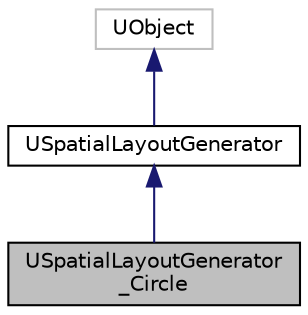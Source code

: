 digraph "USpatialLayoutGenerator_Circle"
{
  edge [fontname="Helvetica",fontsize="10",labelfontname="Helvetica",labelfontsize="10"];
  node [fontname="Helvetica",fontsize="10",shape=record];
  Node1 [label="USpatialLayoutGenerator\l_Circle",height=0.2,width=0.4,color="black", fillcolor="grey75", style="filled", fontcolor="black"];
  Node2 -> Node1 [dir="back",color="midnightblue",fontsize="10",style="solid",fontname="Helvetica"];
  Node2 [label="USpatialLayoutGenerator",height=0.2,width=0.4,color="black", fillcolor="white", style="filled",URL="$class_u_spatial_layout_generator.html"];
  Node3 -> Node2 [dir="back",color="midnightblue",fontsize="10",style="solid",fontname="Helvetica"];
  Node3 [label="UObject",height=0.2,width=0.4,color="grey75", fillcolor="white", style="filled"];
}

